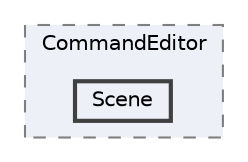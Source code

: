 digraph "C:/Users/むずでょ/Documents/Unity Projects/RMU-1-00-00-Research/Assets/RPGMaker/Codebase/Editor/MapEditor/Component/CommandEditor/Scene"
{
 // LATEX_PDF_SIZE
  bgcolor="transparent";
  edge [fontname=Helvetica,fontsize=10,labelfontname=Helvetica,labelfontsize=10];
  node [fontname=Helvetica,fontsize=10,shape=box,height=0.2,width=0.4];
  compound=true
  subgraph clusterdir_d259bb0920ea60f6139ba1072d9fe74b {
    graph [ bgcolor="#edf0f7", pencolor="grey50", label="CommandEditor", fontname=Helvetica,fontsize=10 style="filled,dashed", URL="dir_d259bb0920ea60f6139ba1072d9fe74b.html",tooltip=""]
  dir_26041c93b591ba5cfc5ef19e9bb2dfbe [label="Scene", fillcolor="#edf0f7", color="grey25", style="filled,bold", URL="dir_26041c93b591ba5cfc5ef19e9bb2dfbe.html",tooltip=""];
  }
}
